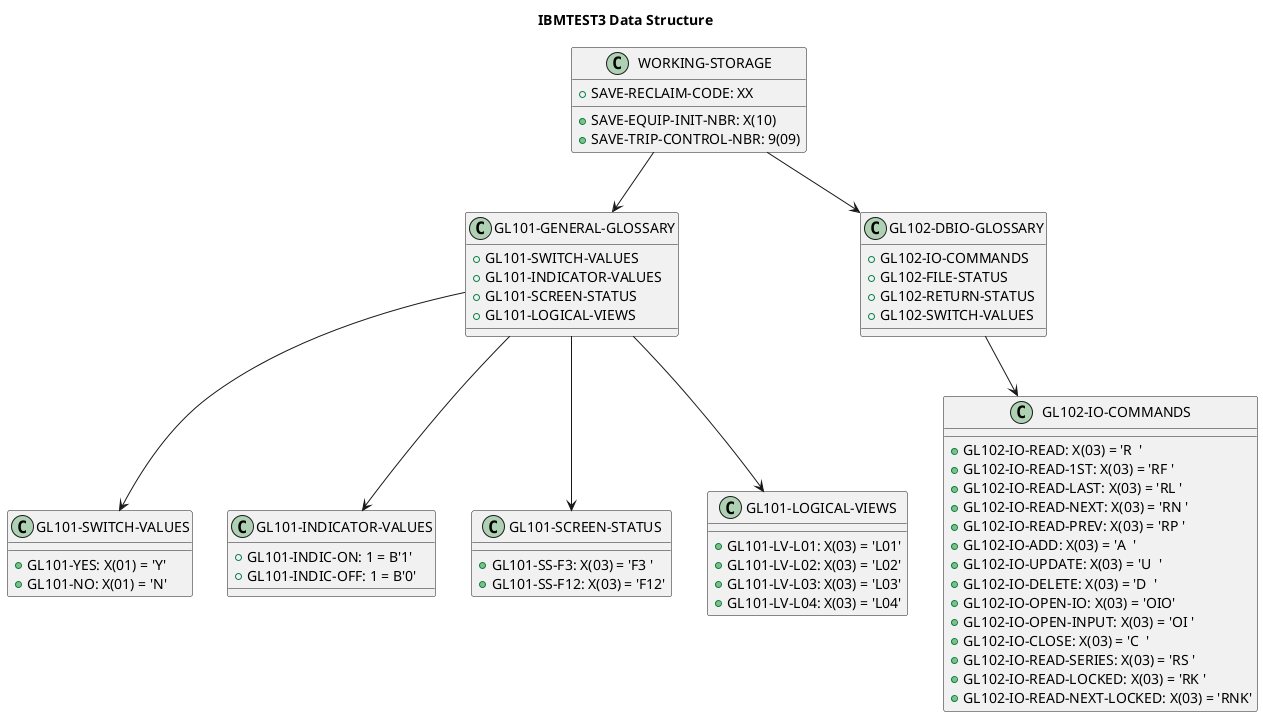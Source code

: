 @startuml Data Structure
title IBMTEST3 Data Structure

class "WORKING-STORAGE" {
  +SAVE-EQUIP-INIT-NBR: X(10)
  +SAVE-RECLAIM-CODE: XX
  +SAVE-TRIP-CONTROL-NBR: 9(09)
}

class "GL101-GENERAL-GLOSSARY" {
  +GL101-SWITCH-VALUES
  +GL101-INDICATOR-VALUES
  +GL101-SCREEN-STATUS
  +GL101-LOGICAL-VIEWS
}

class "GL101-SWITCH-VALUES" {
  +GL101-YES: X(01) = 'Y'
  +GL101-NO: X(01) = 'N'
}

class "GL101-INDICATOR-VALUES" {
  +GL101-INDIC-ON: 1 = B'1'
  +GL101-INDIC-OFF: 1 = B'0'
}

class "GL101-SCREEN-STATUS" {
  +GL101-SS-F3: X(03) = 'F3 '
  +GL101-SS-F12: X(03) = 'F12'
}

class "GL101-LOGICAL-VIEWS" {
  +GL101-LV-L01: X(03) = 'L01'
  +GL101-LV-L02: X(03) = 'L02'
  +GL101-LV-L03: X(03) = 'L03'
  +GL101-LV-L04: X(03) = 'L04'
}

class "GL102-DBIO-GLOSSARY" {
  +GL102-IO-COMMANDS
  +GL102-FILE-STATUS
  +GL102-RETURN-STATUS
  +GL102-SWITCH-VALUES
}

class "GL102-IO-COMMANDS" {
  +GL102-IO-READ: X(03) = 'R  '
  +GL102-IO-READ-1ST: X(03) = 'RF '
  +GL102-IO-READ-LAST: X(03) = 'RL '
  +GL102-IO-READ-NEXT: X(03) = 'RN '
  +GL102-IO-READ-PREV: X(03) = 'RP '
  +GL102-IO-ADD: X(03) = 'A  '
  +GL102-IO-UPDATE: X(03) = 'U  '
  +GL102-IO-DELETE: X(03) = 'D  '
  +GL102-IO-OPEN-IO: X(03) = 'OIO'
  +GL102-IO-OPEN-INPUT: X(03) = 'OI '
  +GL102-IO-CLOSE: X(03) = 'C  '
  +GL102-IO-READ-SERIES: X(03) = 'RS '
  +GL102-IO-READ-LOCKED: X(03) = 'RK '
  +GL102-IO-READ-NEXT-LOCKED: X(03) = 'RNK'
}

"WORKING-STORAGE" --> "GL101-GENERAL-GLOSSARY"
"WORKING-STORAGE" --> "GL102-DBIO-GLOSSARY"
"GL101-GENERAL-GLOSSARY" --> "GL101-SWITCH-VALUES"
"GL101-GENERAL-GLOSSARY" --> "GL101-INDICATOR-VALUES"
"GL101-GENERAL-GLOSSARY" --> "GL101-SCREEN-STATUS"
"GL101-GENERAL-GLOSSARY" --> "GL101-LOGICAL-VIEWS"
"GL102-DBIO-GLOSSARY" --> "GL102-IO-COMMANDS"
@enduml
